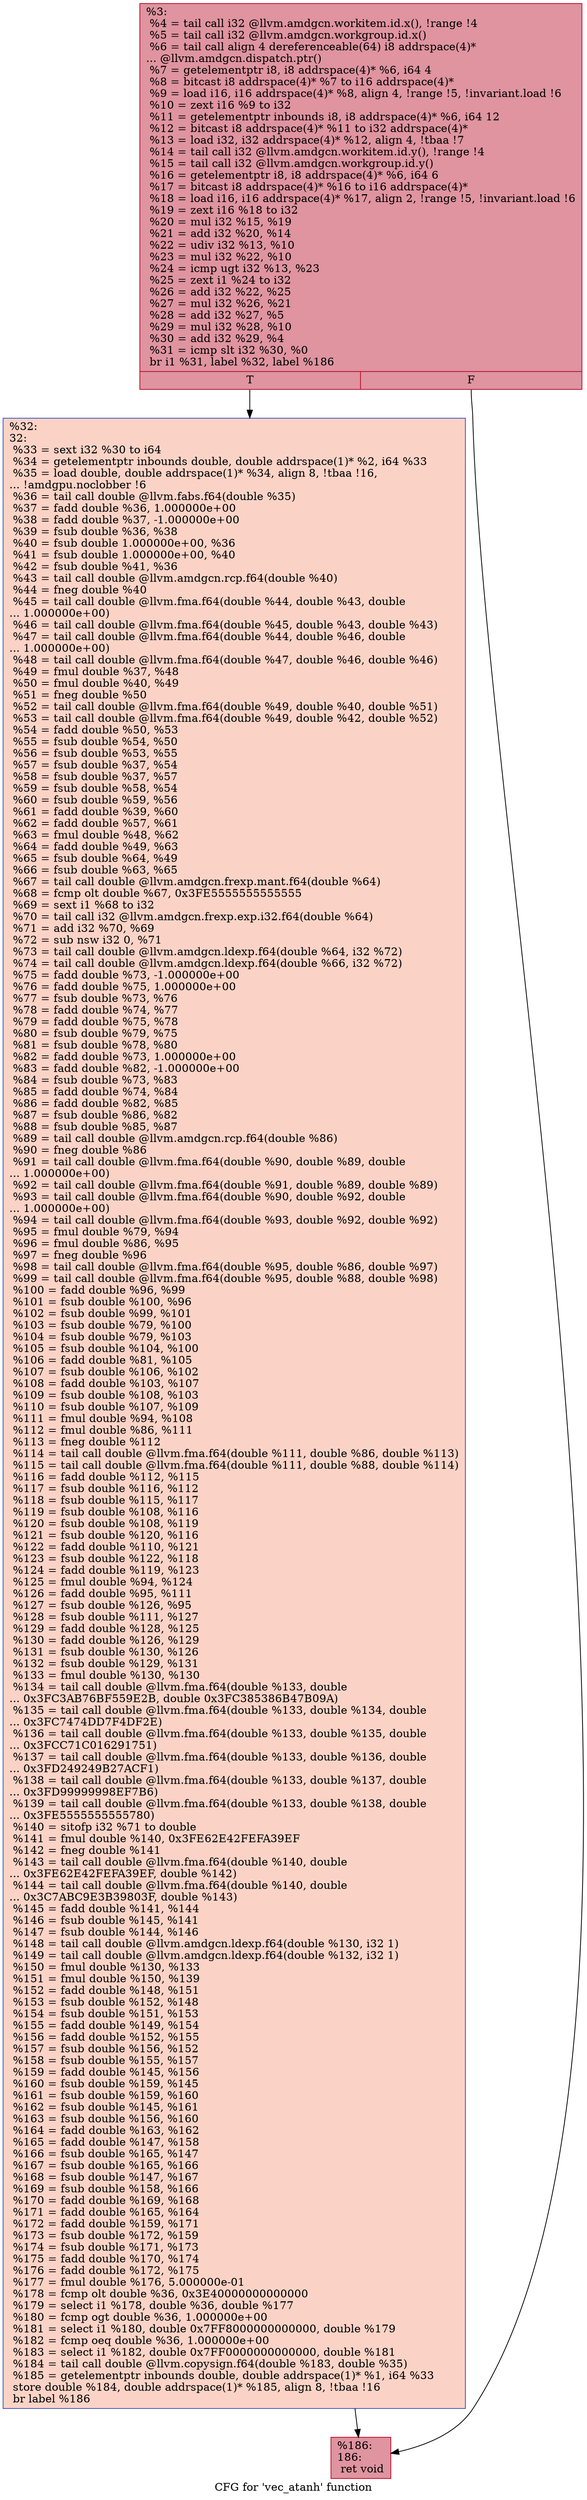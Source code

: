 digraph "CFG for 'vec_atanh' function" {
	label="CFG for 'vec_atanh' function";

	Node0x4f272a0 [shape=record,color="#b70d28ff", style=filled, fillcolor="#b70d2870",label="{%3:\l  %4 = tail call i32 @llvm.amdgcn.workitem.id.x(), !range !4\l  %5 = tail call i32 @llvm.amdgcn.workgroup.id.x()\l  %6 = tail call align 4 dereferenceable(64) i8 addrspace(4)*\l... @llvm.amdgcn.dispatch.ptr()\l  %7 = getelementptr i8, i8 addrspace(4)* %6, i64 4\l  %8 = bitcast i8 addrspace(4)* %7 to i16 addrspace(4)*\l  %9 = load i16, i16 addrspace(4)* %8, align 4, !range !5, !invariant.load !6\l  %10 = zext i16 %9 to i32\l  %11 = getelementptr inbounds i8, i8 addrspace(4)* %6, i64 12\l  %12 = bitcast i8 addrspace(4)* %11 to i32 addrspace(4)*\l  %13 = load i32, i32 addrspace(4)* %12, align 4, !tbaa !7\l  %14 = tail call i32 @llvm.amdgcn.workitem.id.y(), !range !4\l  %15 = tail call i32 @llvm.amdgcn.workgroup.id.y()\l  %16 = getelementptr i8, i8 addrspace(4)* %6, i64 6\l  %17 = bitcast i8 addrspace(4)* %16 to i16 addrspace(4)*\l  %18 = load i16, i16 addrspace(4)* %17, align 2, !range !5, !invariant.load !6\l  %19 = zext i16 %18 to i32\l  %20 = mul i32 %15, %19\l  %21 = add i32 %20, %14\l  %22 = udiv i32 %13, %10\l  %23 = mul i32 %22, %10\l  %24 = icmp ugt i32 %13, %23\l  %25 = zext i1 %24 to i32\l  %26 = add i32 %22, %25\l  %27 = mul i32 %26, %21\l  %28 = add i32 %27, %5\l  %29 = mul i32 %28, %10\l  %30 = add i32 %29, %4\l  %31 = icmp slt i32 %30, %0\l  br i1 %31, label %32, label %186\l|{<s0>T|<s1>F}}"];
	Node0x4f272a0:s0 -> Node0x4f2b2e0;
	Node0x4f272a0:s1 -> Node0x4f2b370;
	Node0x4f2b2e0 [shape=record,color="#3d50c3ff", style=filled, fillcolor="#f59c7d70",label="{%32:\l32:                                               \l  %33 = sext i32 %30 to i64\l  %34 = getelementptr inbounds double, double addrspace(1)* %2, i64 %33\l  %35 = load double, double addrspace(1)* %34, align 8, !tbaa !16,\l... !amdgpu.noclobber !6\l  %36 = tail call double @llvm.fabs.f64(double %35)\l  %37 = fadd double %36, 1.000000e+00\l  %38 = fadd double %37, -1.000000e+00\l  %39 = fsub double %36, %38\l  %40 = fsub double 1.000000e+00, %36\l  %41 = fsub double 1.000000e+00, %40\l  %42 = fsub double %41, %36\l  %43 = tail call double @llvm.amdgcn.rcp.f64(double %40)\l  %44 = fneg double %40\l  %45 = tail call double @llvm.fma.f64(double %44, double %43, double\l... 1.000000e+00)\l  %46 = tail call double @llvm.fma.f64(double %45, double %43, double %43)\l  %47 = tail call double @llvm.fma.f64(double %44, double %46, double\l... 1.000000e+00)\l  %48 = tail call double @llvm.fma.f64(double %47, double %46, double %46)\l  %49 = fmul double %37, %48\l  %50 = fmul double %40, %49\l  %51 = fneg double %50\l  %52 = tail call double @llvm.fma.f64(double %49, double %40, double %51)\l  %53 = tail call double @llvm.fma.f64(double %49, double %42, double %52)\l  %54 = fadd double %50, %53\l  %55 = fsub double %54, %50\l  %56 = fsub double %53, %55\l  %57 = fsub double %37, %54\l  %58 = fsub double %37, %57\l  %59 = fsub double %58, %54\l  %60 = fsub double %59, %56\l  %61 = fadd double %39, %60\l  %62 = fadd double %57, %61\l  %63 = fmul double %48, %62\l  %64 = fadd double %49, %63\l  %65 = fsub double %64, %49\l  %66 = fsub double %63, %65\l  %67 = tail call double @llvm.amdgcn.frexp.mant.f64(double %64)\l  %68 = fcmp olt double %67, 0x3FE5555555555555\l  %69 = sext i1 %68 to i32\l  %70 = tail call i32 @llvm.amdgcn.frexp.exp.i32.f64(double %64)\l  %71 = add i32 %70, %69\l  %72 = sub nsw i32 0, %71\l  %73 = tail call double @llvm.amdgcn.ldexp.f64(double %64, i32 %72)\l  %74 = tail call double @llvm.amdgcn.ldexp.f64(double %66, i32 %72)\l  %75 = fadd double %73, -1.000000e+00\l  %76 = fadd double %75, 1.000000e+00\l  %77 = fsub double %73, %76\l  %78 = fadd double %74, %77\l  %79 = fadd double %75, %78\l  %80 = fsub double %79, %75\l  %81 = fsub double %78, %80\l  %82 = fadd double %73, 1.000000e+00\l  %83 = fadd double %82, -1.000000e+00\l  %84 = fsub double %73, %83\l  %85 = fadd double %74, %84\l  %86 = fadd double %82, %85\l  %87 = fsub double %86, %82\l  %88 = fsub double %85, %87\l  %89 = tail call double @llvm.amdgcn.rcp.f64(double %86)\l  %90 = fneg double %86\l  %91 = tail call double @llvm.fma.f64(double %90, double %89, double\l... 1.000000e+00)\l  %92 = tail call double @llvm.fma.f64(double %91, double %89, double %89)\l  %93 = tail call double @llvm.fma.f64(double %90, double %92, double\l... 1.000000e+00)\l  %94 = tail call double @llvm.fma.f64(double %93, double %92, double %92)\l  %95 = fmul double %79, %94\l  %96 = fmul double %86, %95\l  %97 = fneg double %96\l  %98 = tail call double @llvm.fma.f64(double %95, double %86, double %97)\l  %99 = tail call double @llvm.fma.f64(double %95, double %88, double %98)\l  %100 = fadd double %96, %99\l  %101 = fsub double %100, %96\l  %102 = fsub double %99, %101\l  %103 = fsub double %79, %100\l  %104 = fsub double %79, %103\l  %105 = fsub double %104, %100\l  %106 = fadd double %81, %105\l  %107 = fsub double %106, %102\l  %108 = fadd double %103, %107\l  %109 = fsub double %108, %103\l  %110 = fsub double %107, %109\l  %111 = fmul double %94, %108\l  %112 = fmul double %86, %111\l  %113 = fneg double %112\l  %114 = tail call double @llvm.fma.f64(double %111, double %86, double %113)\l  %115 = tail call double @llvm.fma.f64(double %111, double %88, double %114)\l  %116 = fadd double %112, %115\l  %117 = fsub double %116, %112\l  %118 = fsub double %115, %117\l  %119 = fsub double %108, %116\l  %120 = fsub double %108, %119\l  %121 = fsub double %120, %116\l  %122 = fadd double %110, %121\l  %123 = fsub double %122, %118\l  %124 = fadd double %119, %123\l  %125 = fmul double %94, %124\l  %126 = fadd double %95, %111\l  %127 = fsub double %126, %95\l  %128 = fsub double %111, %127\l  %129 = fadd double %128, %125\l  %130 = fadd double %126, %129\l  %131 = fsub double %130, %126\l  %132 = fsub double %129, %131\l  %133 = fmul double %130, %130\l  %134 = tail call double @llvm.fma.f64(double %133, double\l... 0x3FC3AB76BF559E2B, double 0x3FC385386B47B09A)\l  %135 = tail call double @llvm.fma.f64(double %133, double %134, double\l... 0x3FC7474DD7F4DF2E)\l  %136 = tail call double @llvm.fma.f64(double %133, double %135, double\l... 0x3FCC71C016291751)\l  %137 = tail call double @llvm.fma.f64(double %133, double %136, double\l... 0x3FD249249B27ACF1)\l  %138 = tail call double @llvm.fma.f64(double %133, double %137, double\l... 0x3FD99999998EF7B6)\l  %139 = tail call double @llvm.fma.f64(double %133, double %138, double\l... 0x3FE5555555555780)\l  %140 = sitofp i32 %71 to double\l  %141 = fmul double %140, 0x3FE62E42FEFA39EF\l  %142 = fneg double %141\l  %143 = tail call double @llvm.fma.f64(double %140, double\l... 0x3FE62E42FEFA39EF, double %142)\l  %144 = tail call double @llvm.fma.f64(double %140, double\l... 0x3C7ABC9E3B39803F, double %143)\l  %145 = fadd double %141, %144\l  %146 = fsub double %145, %141\l  %147 = fsub double %144, %146\l  %148 = tail call double @llvm.amdgcn.ldexp.f64(double %130, i32 1)\l  %149 = tail call double @llvm.amdgcn.ldexp.f64(double %132, i32 1)\l  %150 = fmul double %130, %133\l  %151 = fmul double %150, %139\l  %152 = fadd double %148, %151\l  %153 = fsub double %152, %148\l  %154 = fsub double %151, %153\l  %155 = fadd double %149, %154\l  %156 = fadd double %152, %155\l  %157 = fsub double %156, %152\l  %158 = fsub double %155, %157\l  %159 = fadd double %145, %156\l  %160 = fsub double %159, %145\l  %161 = fsub double %159, %160\l  %162 = fsub double %145, %161\l  %163 = fsub double %156, %160\l  %164 = fadd double %163, %162\l  %165 = fadd double %147, %158\l  %166 = fsub double %165, %147\l  %167 = fsub double %165, %166\l  %168 = fsub double %147, %167\l  %169 = fsub double %158, %166\l  %170 = fadd double %169, %168\l  %171 = fadd double %165, %164\l  %172 = fadd double %159, %171\l  %173 = fsub double %172, %159\l  %174 = fsub double %171, %173\l  %175 = fadd double %170, %174\l  %176 = fadd double %172, %175\l  %177 = fmul double %176, 5.000000e-01\l  %178 = fcmp olt double %36, 0x3E40000000000000\l  %179 = select i1 %178, double %36, double %177\l  %180 = fcmp ogt double %36, 1.000000e+00\l  %181 = select i1 %180, double 0x7FF8000000000000, double %179\l  %182 = fcmp oeq double %36, 1.000000e+00\l  %183 = select i1 %182, double 0x7FF0000000000000, double %181\l  %184 = tail call double @llvm.copysign.f64(double %183, double %35)\l  %185 = getelementptr inbounds double, double addrspace(1)* %1, i64 %33\l  store double %184, double addrspace(1)* %185, align 8, !tbaa !16\l  br label %186\l}"];
	Node0x4f2b2e0 -> Node0x4f2b370;
	Node0x4f2b370 [shape=record,color="#b70d28ff", style=filled, fillcolor="#b70d2870",label="{%186:\l186:                                              \l  ret void\l}"];
}

